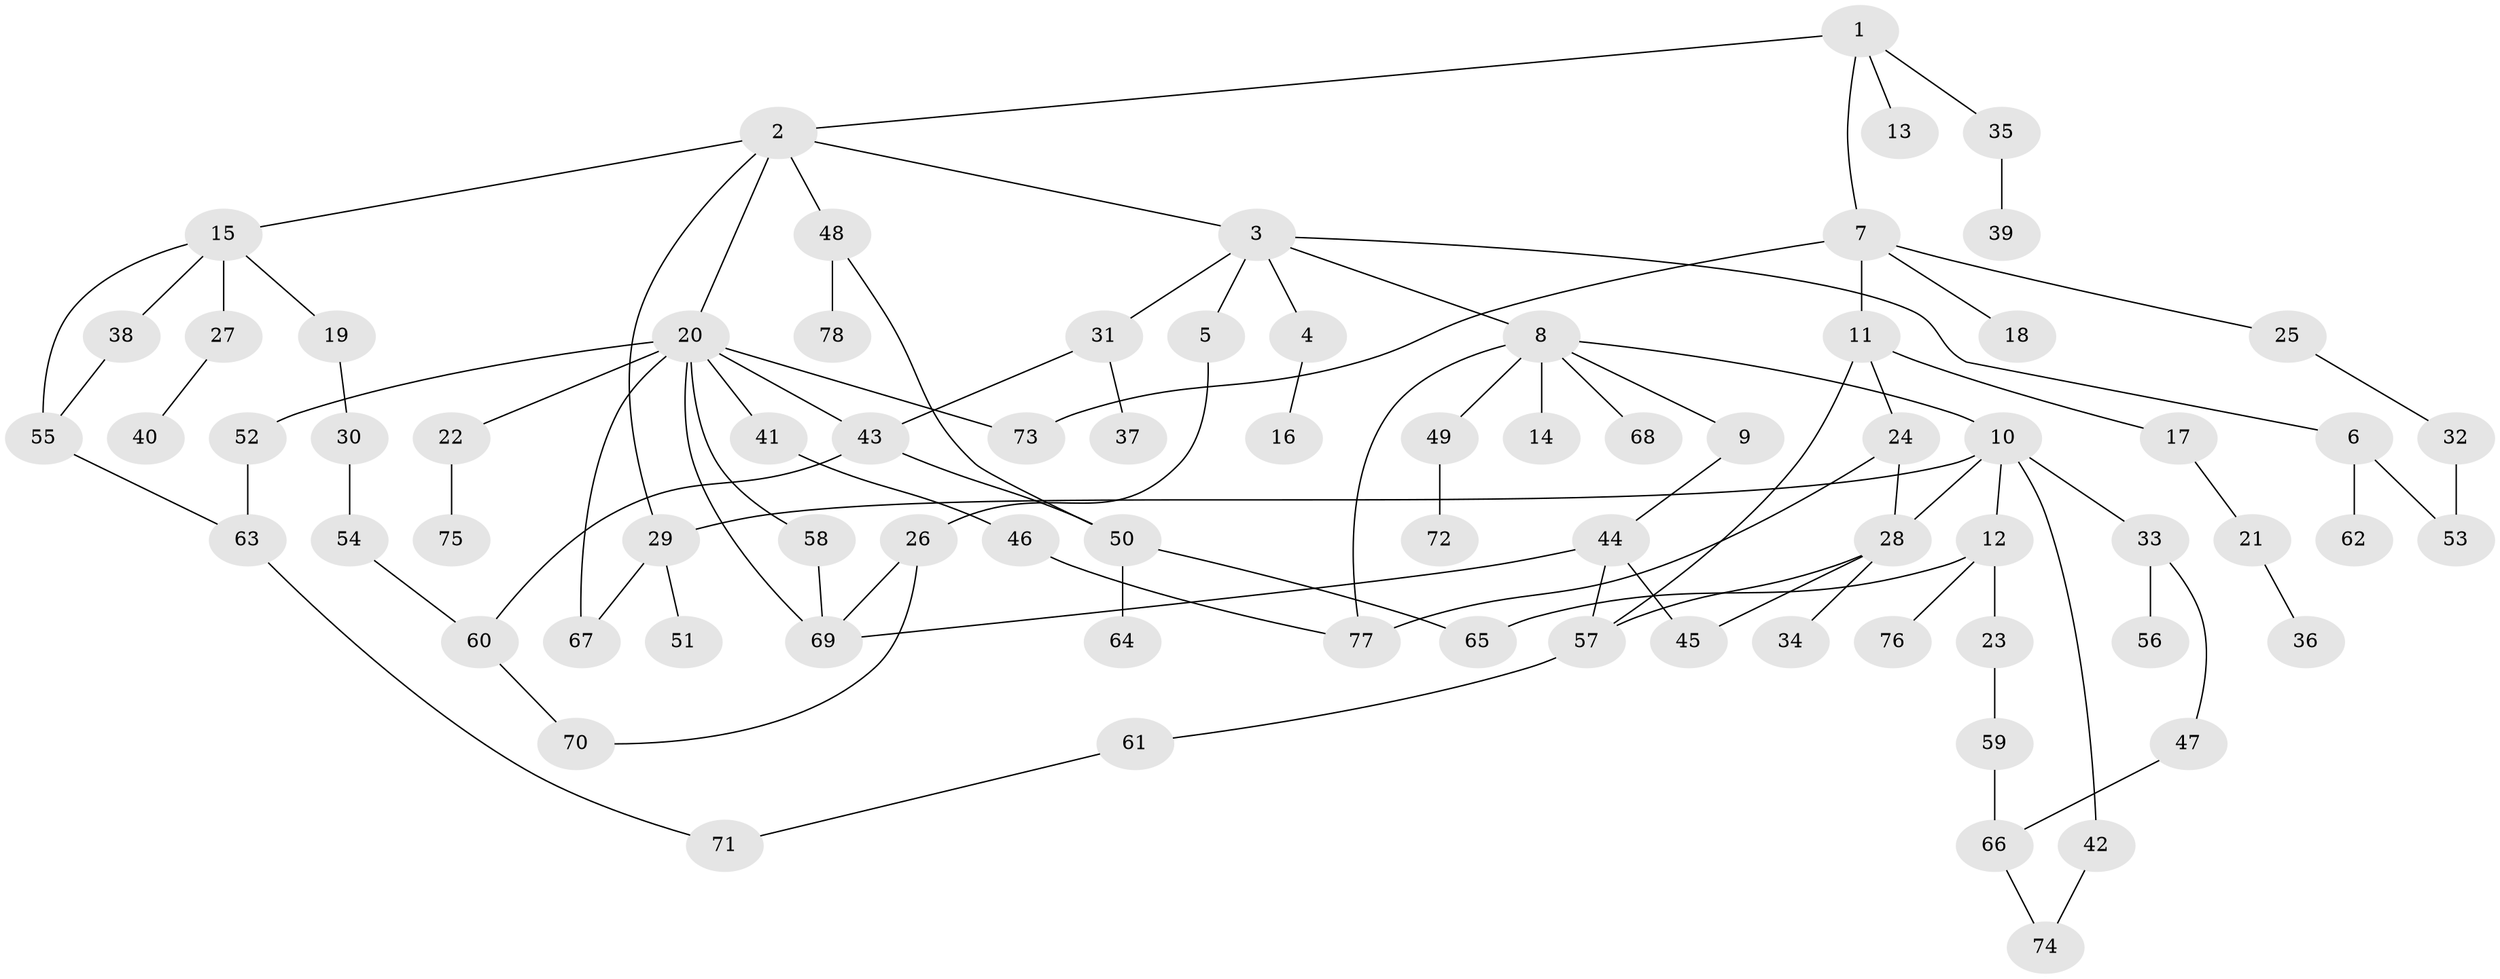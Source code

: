 // coarse degree distribution, {1: 0.2962962962962963, 4: 0.07407407407407407, 2: 0.42592592592592593, 11: 0.018518518518518517, 3: 0.12962962962962962, 6: 0.018518518518518517, 10: 0.018518518518518517, 12: 0.018518518518518517}
// Generated by graph-tools (version 1.1) at 2025/45/03/04/25 21:45:21]
// undirected, 78 vertices, 100 edges
graph export_dot {
graph [start="1"]
  node [color=gray90,style=filled];
  1;
  2;
  3;
  4;
  5;
  6;
  7;
  8;
  9;
  10;
  11;
  12;
  13;
  14;
  15;
  16;
  17;
  18;
  19;
  20;
  21;
  22;
  23;
  24;
  25;
  26;
  27;
  28;
  29;
  30;
  31;
  32;
  33;
  34;
  35;
  36;
  37;
  38;
  39;
  40;
  41;
  42;
  43;
  44;
  45;
  46;
  47;
  48;
  49;
  50;
  51;
  52;
  53;
  54;
  55;
  56;
  57;
  58;
  59;
  60;
  61;
  62;
  63;
  64;
  65;
  66;
  67;
  68;
  69;
  70;
  71;
  72;
  73;
  74;
  75;
  76;
  77;
  78;
  1 -- 2;
  1 -- 7;
  1 -- 13;
  1 -- 35;
  2 -- 3;
  2 -- 15;
  2 -- 20;
  2 -- 29;
  2 -- 48;
  3 -- 4;
  3 -- 5;
  3 -- 6;
  3 -- 8;
  3 -- 31;
  4 -- 16;
  5 -- 26;
  6 -- 53;
  6 -- 62;
  7 -- 11;
  7 -- 18;
  7 -- 25;
  7 -- 73;
  8 -- 9;
  8 -- 10;
  8 -- 14;
  8 -- 49;
  8 -- 68;
  8 -- 77;
  9 -- 44;
  10 -- 12;
  10 -- 28;
  10 -- 33;
  10 -- 42;
  10 -- 29;
  11 -- 17;
  11 -- 24;
  11 -- 57;
  12 -- 23;
  12 -- 65;
  12 -- 76;
  15 -- 19;
  15 -- 27;
  15 -- 38;
  15 -- 55;
  17 -- 21;
  19 -- 30;
  20 -- 22;
  20 -- 41;
  20 -- 43;
  20 -- 52;
  20 -- 58;
  20 -- 67;
  20 -- 73;
  20 -- 69;
  21 -- 36;
  22 -- 75;
  23 -- 59;
  24 -- 77;
  24 -- 28;
  25 -- 32;
  26 -- 70;
  26 -- 69;
  27 -- 40;
  28 -- 34;
  28 -- 45;
  28 -- 57;
  29 -- 51;
  29 -- 67;
  30 -- 54;
  31 -- 37;
  31 -- 43;
  32 -- 53;
  33 -- 47;
  33 -- 56;
  35 -- 39;
  38 -- 55;
  41 -- 46;
  42 -- 74;
  43 -- 60;
  43 -- 50;
  44 -- 69;
  44 -- 57;
  44 -- 45;
  46 -- 77;
  47 -- 66;
  48 -- 50;
  48 -- 78;
  49 -- 72;
  50 -- 64;
  50 -- 65;
  52 -- 63;
  54 -- 60;
  55 -- 63;
  57 -- 61;
  58 -- 69;
  59 -- 66;
  60 -- 70;
  61 -- 71;
  63 -- 71;
  66 -- 74;
}
